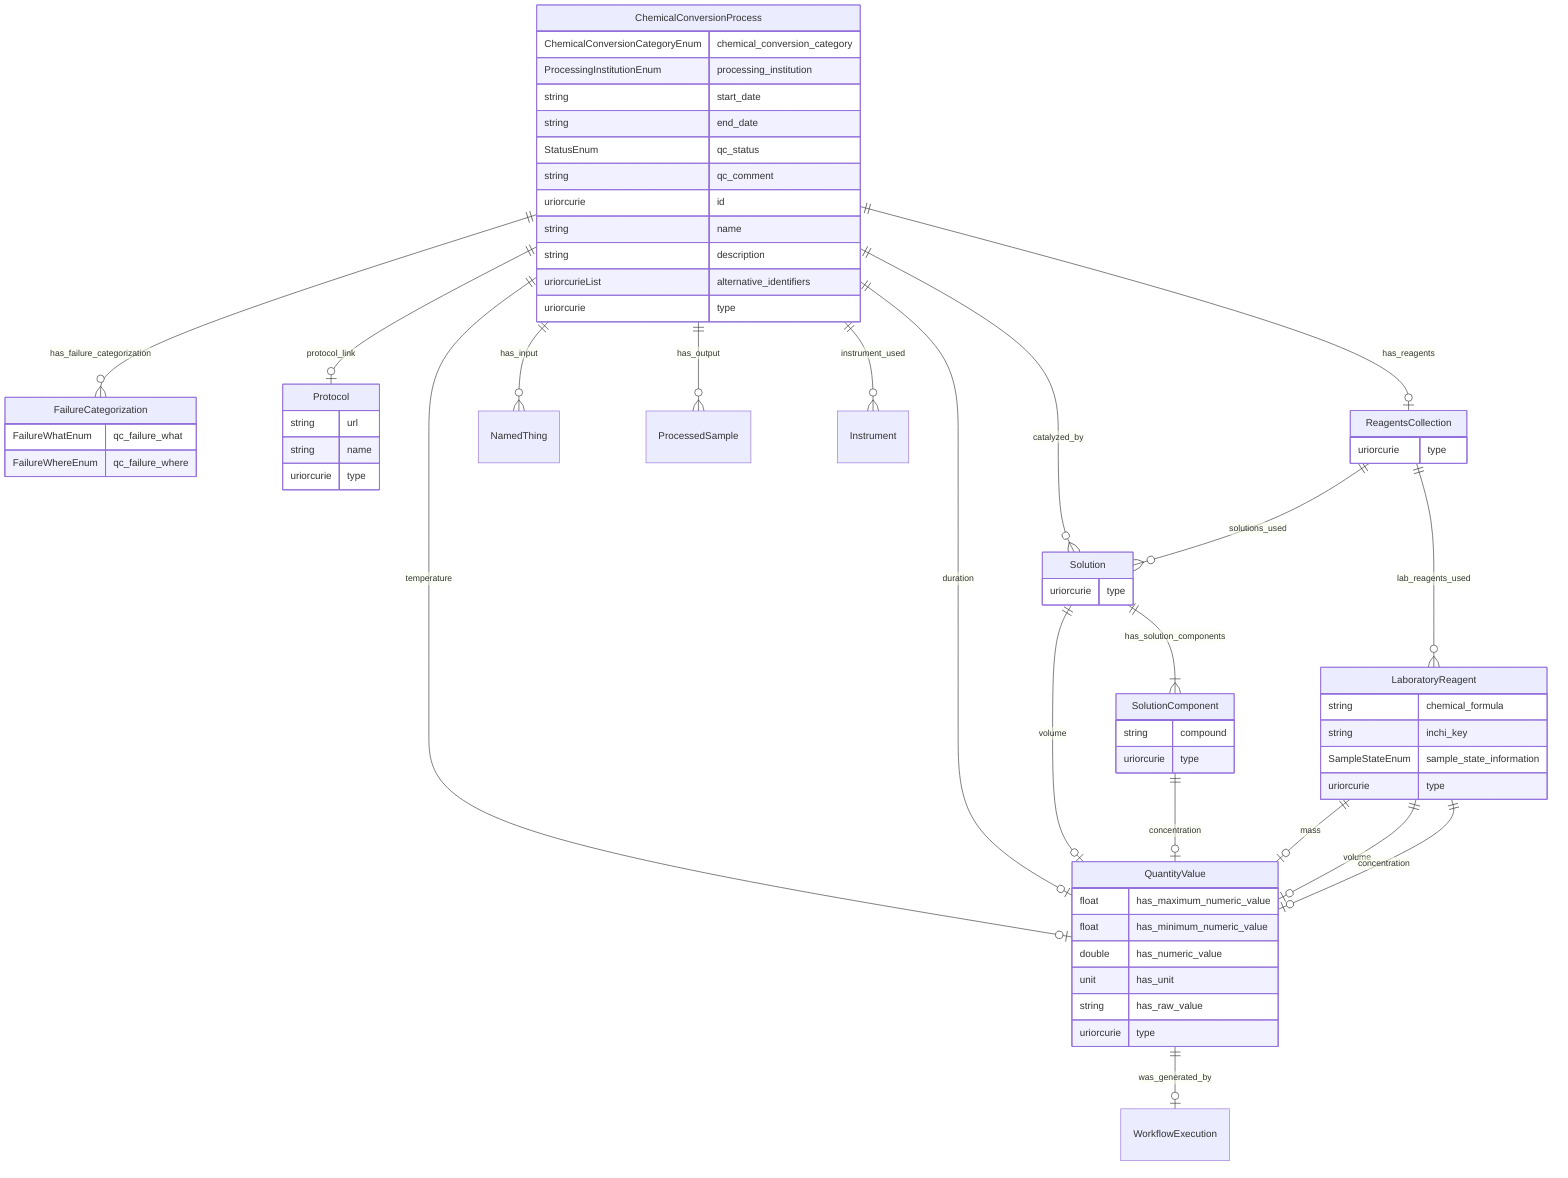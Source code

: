 erDiagram
ChemicalConversionProcess {
    ChemicalConversionCategoryEnum chemical_conversion_category  
    ProcessingInstitutionEnum processing_institution  
    string start_date  
    string end_date  
    StatusEnum qc_status  
    string qc_comment  
    uriorcurie id  
    string name  
    string description  
    uriorcurieList alternative_identifiers  
    uriorcurie type  
}
FailureCategorization {
    FailureWhatEnum qc_failure_what  
    FailureWhereEnum qc_failure_where  
}
Protocol {
    string url  
    string name  
    uriorcurie type  
}
QuantityValue {
    float has_maximum_numeric_value  
    float has_minimum_numeric_value  
    double has_numeric_value  
    unit has_unit  
    string has_raw_value  
    uriorcurie type  
}
Solution {
    uriorcurie type  
}
SolutionComponent {
    string compound  
    uriorcurie type  
}
ReagentsCollection {
    uriorcurie type  
}
LaboratoryReagent {
    string chemical_formula  
    string inchi_key  
    SampleStateEnum sample_state_information  
    uriorcurie type  
}

ChemicalConversionProcess ||--|o ReagentsCollection : "has_reagents"
ChemicalConversionProcess ||--}o Solution : "catalyzed_by"
ChemicalConversionProcess ||--|o QuantityValue : "temperature"
ChemicalConversionProcess ||--|o QuantityValue : "duration"
ChemicalConversionProcess ||--}o NamedThing : "has_input"
ChemicalConversionProcess ||--}o ProcessedSample : "has_output"
ChemicalConversionProcess ||--}o Instrument : "instrument_used"
ChemicalConversionProcess ||--|o Protocol : "protocol_link"
ChemicalConversionProcess ||--}o FailureCategorization : "has_failure_categorization"
QuantityValue ||--|o WorkflowExecution : "was_generated_by"
Solution ||--}| SolutionComponent : "has_solution_components"
Solution ||--|o QuantityValue : "volume"
SolutionComponent ||--|o QuantityValue : "concentration"
ReagentsCollection ||--}o Solution : "solutions_used"
ReagentsCollection ||--}o LaboratoryReagent : "lab_reagents_used"
LaboratoryReagent ||--|o QuantityValue : "mass"
LaboratoryReagent ||--|o QuantityValue : "volume"
LaboratoryReagent ||--|o QuantityValue : "concentration"